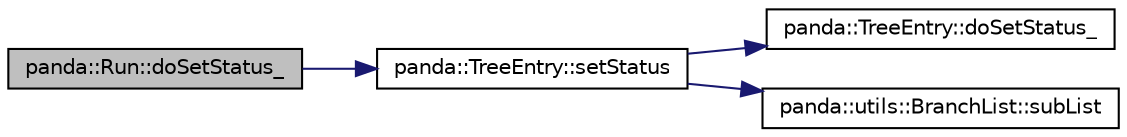 digraph G
{
  edge [fontname="Helvetica",fontsize="10",labelfontname="Helvetica",labelfontsize="10"];
  node [fontname="Helvetica",fontsize="10",shape=record];
  rankdir=LR;
  Node1 [label="panda::Run::doSetStatus_",height=0.2,width=0.4,color="black", fillcolor="grey75", style="filled" fontcolor="black"];
  Node1 -> Node2 [color="midnightblue",fontsize="10",style="solid"];
  Node2 [label="panda::TreeEntry::setStatus",height=0.2,width=0.4,color="black", fillcolor="white", style="filled",URL="$classpanda_1_1TreeEntry.html#a8d65c0ee41e1ef5c7f7a41c454dad052",tooltip="Set status of branches to true (matching branch) or false (vetoed branch)."];
  Node2 -> Node3 [color="midnightblue",fontsize="10",style="solid"];
  Node3 [label="panda::TreeEntry::doSetStatus_",height=0.2,width=0.4,color="black", fillcolor="white", style="filled",URL="$classpanda_1_1TreeEntry.html#a8c17222accba71d53b73ad6e2c3276a2"];
  Node2 -> Node4 [color="midnightblue",fontsize="10",style="solid"];
  Node4 [label="panda::utils::BranchList::subList",height=0.2,width=0.4,color="black", fillcolor="white", style="filled",URL="$classpanda_1_1utils_1_1BranchList.html#a215520401f32786d157a68ee92d90372",tooltip="Return a new list of branches that starts with the objName, removing &lt;objName..."];
}
